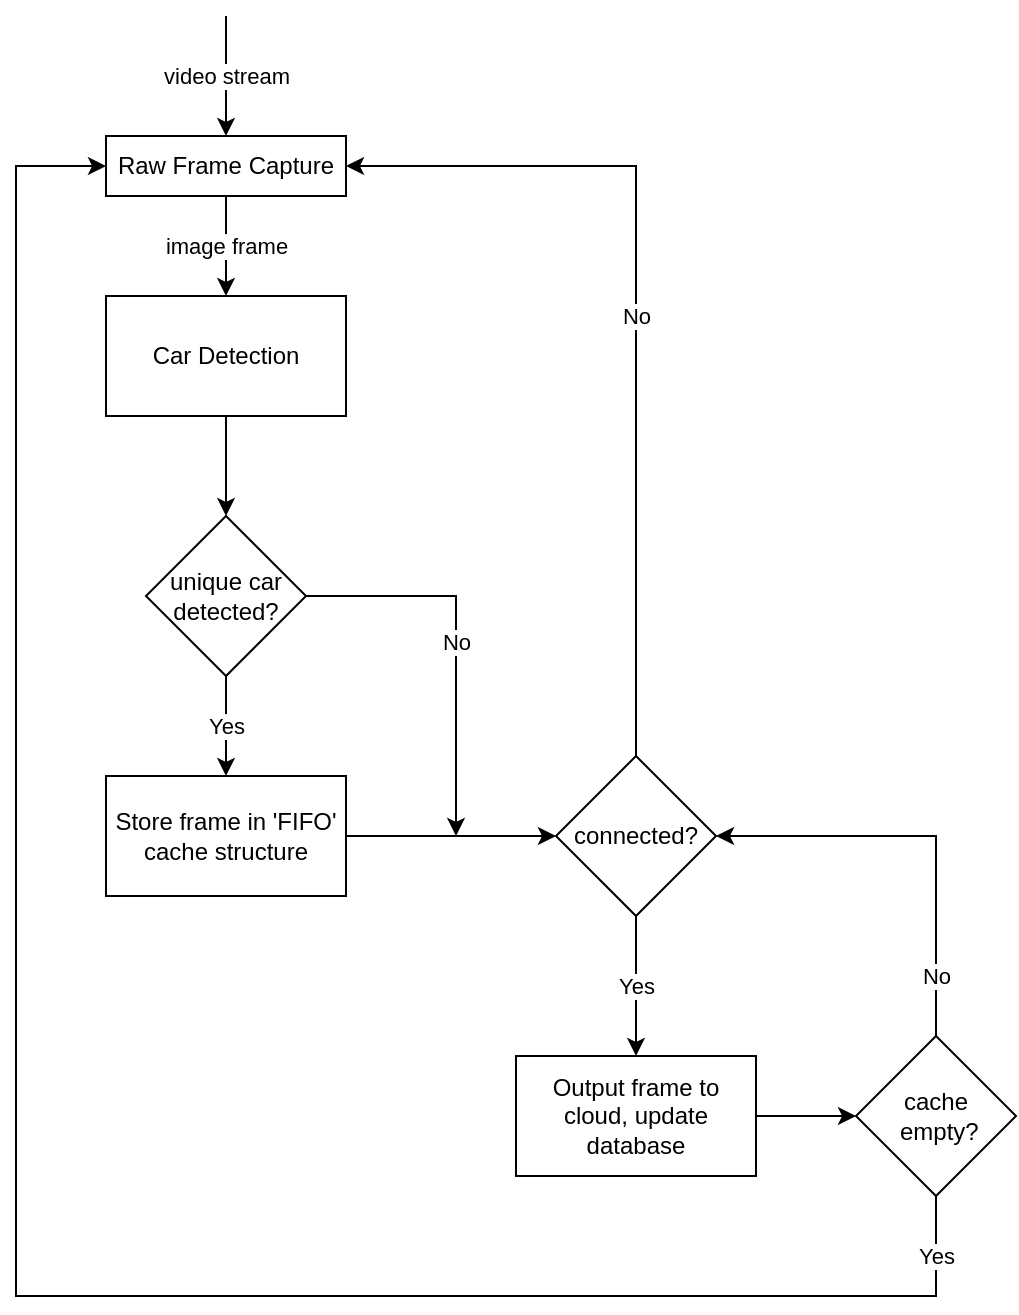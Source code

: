 <mxfile version="24.7.17">
  <diagram name="Page-1" id="61qFC4lJC0Ic-hGYzS37">
    <mxGraphModel dx="1050" dy="1665" grid="1" gridSize="10" guides="1" tooltips="1" connect="1" arrows="1" fold="1" page="1" pageScale="1" pageWidth="850" pageHeight="1100" math="0" shadow="0">
      <root>
        <mxCell id="0" />
        <mxCell id="1" parent="0" />
        <mxCell id="22vK7RhumsUilptwi0Rh-1" value="Raw Frame Capture" style="rounded=0;whiteSpace=wrap;html=1;" vertex="1" parent="1">
          <mxGeometry x="365" y="60" width="120" height="30" as="geometry" />
        </mxCell>
        <mxCell id="22vK7RhumsUilptwi0Rh-3" value="Car Detection" style="rounded=0;whiteSpace=wrap;html=1;" vertex="1" parent="1">
          <mxGeometry x="365" y="140" width="120" height="60" as="geometry" />
        </mxCell>
        <mxCell id="22vK7RhumsUilptwi0Rh-4" value="unique car detected?" style="rhombus;whiteSpace=wrap;html=1;" vertex="1" parent="1">
          <mxGeometry x="385" y="250" width="80" height="80" as="geometry" />
        </mxCell>
        <mxCell id="22vK7RhumsUilptwi0Rh-5" value="Store frame in &#39;FIFO&#39; cache structure" style="rounded=0;whiteSpace=wrap;html=1;" vertex="1" parent="1">
          <mxGeometry x="365" y="380" width="120" height="60" as="geometry" />
        </mxCell>
        <mxCell id="22vK7RhumsUilptwi0Rh-6" value="connected?" style="rhombus;whiteSpace=wrap;html=1;" vertex="1" parent="1">
          <mxGeometry x="590" y="370" width="80" height="80" as="geometry" />
        </mxCell>
        <mxCell id="22vK7RhumsUilptwi0Rh-7" value="Output frame to cloud, update database" style="rounded=0;whiteSpace=wrap;html=1;" vertex="1" parent="1">
          <mxGeometry x="570" y="520" width="120" height="60" as="geometry" />
        </mxCell>
        <mxCell id="22vK7RhumsUilptwi0Rh-8" value="video stream" style="endArrow=classic;html=1;rounded=0;entryX=0.5;entryY=0;entryDx=0;entryDy=0;" edge="1" parent="1" target="22vK7RhumsUilptwi0Rh-1">
          <mxGeometry width="50" height="50" relative="1" as="geometry">
            <mxPoint x="425" as="sourcePoint" />
            <mxPoint x="450" y="170" as="targetPoint" />
          </mxGeometry>
        </mxCell>
        <mxCell id="22vK7RhumsUilptwi0Rh-9" value="image frame" style="endArrow=classic;html=1;rounded=0;entryX=0.5;entryY=0;entryDx=0;entryDy=0;exitX=0.5;exitY=1;exitDx=0;exitDy=0;" edge="1" parent="1" source="22vK7RhumsUilptwi0Rh-1" target="22vK7RhumsUilptwi0Rh-3">
          <mxGeometry width="50" height="50" relative="1" as="geometry">
            <mxPoint x="400" y="220" as="sourcePoint" />
            <mxPoint x="450" y="170" as="targetPoint" />
          </mxGeometry>
        </mxCell>
        <mxCell id="22vK7RhumsUilptwi0Rh-10" value="" style="endArrow=classic;html=1;rounded=0;entryX=0.5;entryY=0;entryDx=0;entryDy=0;exitX=0.5;exitY=1;exitDx=0;exitDy=0;" edge="1" parent="1" source="22vK7RhumsUilptwi0Rh-3" target="22vK7RhumsUilptwi0Rh-4">
          <mxGeometry width="50" height="50" relative="1" as="geometry">
            <mxPoint x="400" y="220" as="sourcePoint" />
            <mxPoint x="450" y="170" as="targetPoint" />
          </mxGeometry>
        </mxCell>
        <mxCell id="22vK7RhumsUilptwi0Rh-11" value="Yes" style="endArrow=classic;html=1;rounded=0;entryX=0.5;entryY=0;entryDx=0;entryDy=0;exitX=0.5;exitY=1;exitDx=0;exitDy=0;" edge="1" parent="1" source="22vK7RhumsUilptwi0Rh-4" target="22vK7RhumsUilptwi0Rh-5">
          <mxGeometry width="50" height="50" relative="1" as="geometry">
            <mxPoint x="400" y="220" as="sourcePoint" />
            <mxPoint x="450" y="170" as="targetPoint" />
          </mxGeometry>
        </mxCell>
        <mxCell id="22vK7RhumsUilptwi0Rh-12" value="No" style="endArrow=classic;html=1;rounded=0;entryX=1;entryY=0.5;entryDx=0;entryDy=0;exitX=0.5;exitY=0;exitDx=0;exitDy=0;" edge="1" parent="1" source="22vK7RhumsUilptwi0Rh-6" target="22vK7RhumsUilptwi0Rh-1">
          <mxGeometry width="50" height="50" relative="1" as="geometry">
            <mxPoint x="400" y="220" as="sourcePoint" />
            <mxPoint x="450" y="170" as="targetPoint" />
            <Array as="points">
              <mxPoint x="630" y="75" />
            </Array>
          </mxGeometry>
        </mxCell>
        <mxCell id="22vK7RhumsUilptwi0Rh-13" value="" style="endArrow=classic;html=1;rounded=0;entryX=0;entryY=0.5;entryDx=0;entryDy=0;exitX=1;exitY=0.5;exitDx=0;exitDy=0;" edge="1" parent="1" source="22vK7RhumsUilptwi0Rh-5" target="22vK7RhumsUilptwi0Rh-6">
          <mxGeometry width="50" height="50" relative="1" as="geometry">
            <mxPoint x="400" y="220" as="sourcePoint" />
            <mxPoint x="450" y="170" as="targetPoint" />
          </mxGeometry>
        </mxCell>
        <mxCell id="22vK7RhumsUilptwi0Rh-14" value="No" style="endArrow=classic;html=1;rounded=0;exitX=1;exitY=0.5;exitDx=0;exitDy=0;" edge="1" parent="1" source="22vK7RhumsUilptwi0Rh-4">
          <mxGeometry width="50" height="50" relative="1" as="geometry">
            <mxPoint x="400" y="220" as="sourcePoint" />
            <mxPoint x="540" y="410" as="targetPoint" />
            <Array as="points">
              <mxPoint x="540" y="290" />
            </Array>
          </mxGeometry>
        </mxCell>
        <mxCell id="22vK7RhumsUilptwi0Rh-15" value="Yes" style="endArrow=classic;html=1;rounded=0;entryX=0.5;entryY=0;entryDx=0;entryDy=0;exitX=0.5;exitY=1;exitDx=0;exitDy=0;" edge="1" parent="1" source="22vK7RhumsUilptwi0Rh-6" target="22vK7RhumsUilptwi0Rh-7">
          <mxGeometry width="50" height="50" relative="1" as="geometry">
            <mxPoint x="400" y="320" as="sourcePoint" />
            <mxPoint x="450" y="270" as="targetPoint" />
          </mxGeometry>
        </mxCell>
        <mxCell id="22vK7RhumsUilptwi0Rh-17" value="cache&lt;div&gt;&amp;nbsp;empty?&lt;/div&gt;" style="rhombus;whiteSpace=wrap;html=1;" vertex="1" parent="1">
          <mxGeometry x="740" y="510" width="80" height="80" as="geometry" />
        </mxCell>
        <mxCell id="22vK7RhumsUilptwi0Rh-18" value="" style="endArrow=classic;html=1;rounded=0;entryX=0;entryY=0.5;entryDx=0;entryDy=0;exitX=1;exitY=0.5;exitDx=0;exitDy=0;" edge="1" parent="1" source="22vK7RhumsUilptwi0Rh-7" target="22vK7RhumsUilptwi0Rh-17">
          <mxGeometry width="50" height="50" relative="1" as="geometry">
            <mxPoint x="400" y="520" as="sourcePoint" />
            <mxPoint x="450" y="470" as="targetPoint" />
          </mxGeometry>
        </mxCell>
        <mxCell id="22vK7RhumsUilptwi0Rh-20" value="No" style="endArrow=classic;html=1;rounded=0;entryX=1;entryY=0.5;entryDx=0;entryDy=0;exitX=0.5;exitY=0;exitDx=0;exitDy=0;" edge="1" parent="1" source="22vK7RhumsUilptwi0Rh-17" target="22vK7RhumsUilptwi0Rh-6">
          <mxGeometry x="-0.714" width="50" height="50" relative="1" as="geometry">
            <mxPoint x="400" y="420" as="sourcePoint" />
            <mxPoint x="450" y="370" as="targetPoint" />
            <Array as="points">
              <mxPoint x="780" y="410" />
            </Array>
            <mxPoint as="offset" />
          </mxGeometry>
        </mxCell>
        <mxCell id="22vK7RhumsUilptwi0Rh-21" value="Yes" style="endArrow=classic;html=1;rounded=0;exitX=0.5;exitY=1;exitDx=0;exitDy=0;entryX=0;entryY=0.5;entryDx=0;entryDy=0;" edge="1" parent="1" source="22vK7RhumsUilptwi0Rh-17" target="22vK7RhumsUilptwi0Rh-1">
          <mxGeometry x="-0.946" width="50" height="50" relative="1" as="geometry">
            <mxPoint x="400" y="620" as="sourcePoint" />
            <mxPoint x="450" y="570" as="targetPoint" />
            <Array as="points">
              <mxPoint x="780" y="640" />
              <mxPoint x="320" y="640" />
              <mxPoint x="320" y="75" />
            </Array>
            <mxPoint as="offset" />
          </mxGeometry>
        </mxCell>
      </root>
    </mxGraphModel>
  </diagram>
</mxfile>

